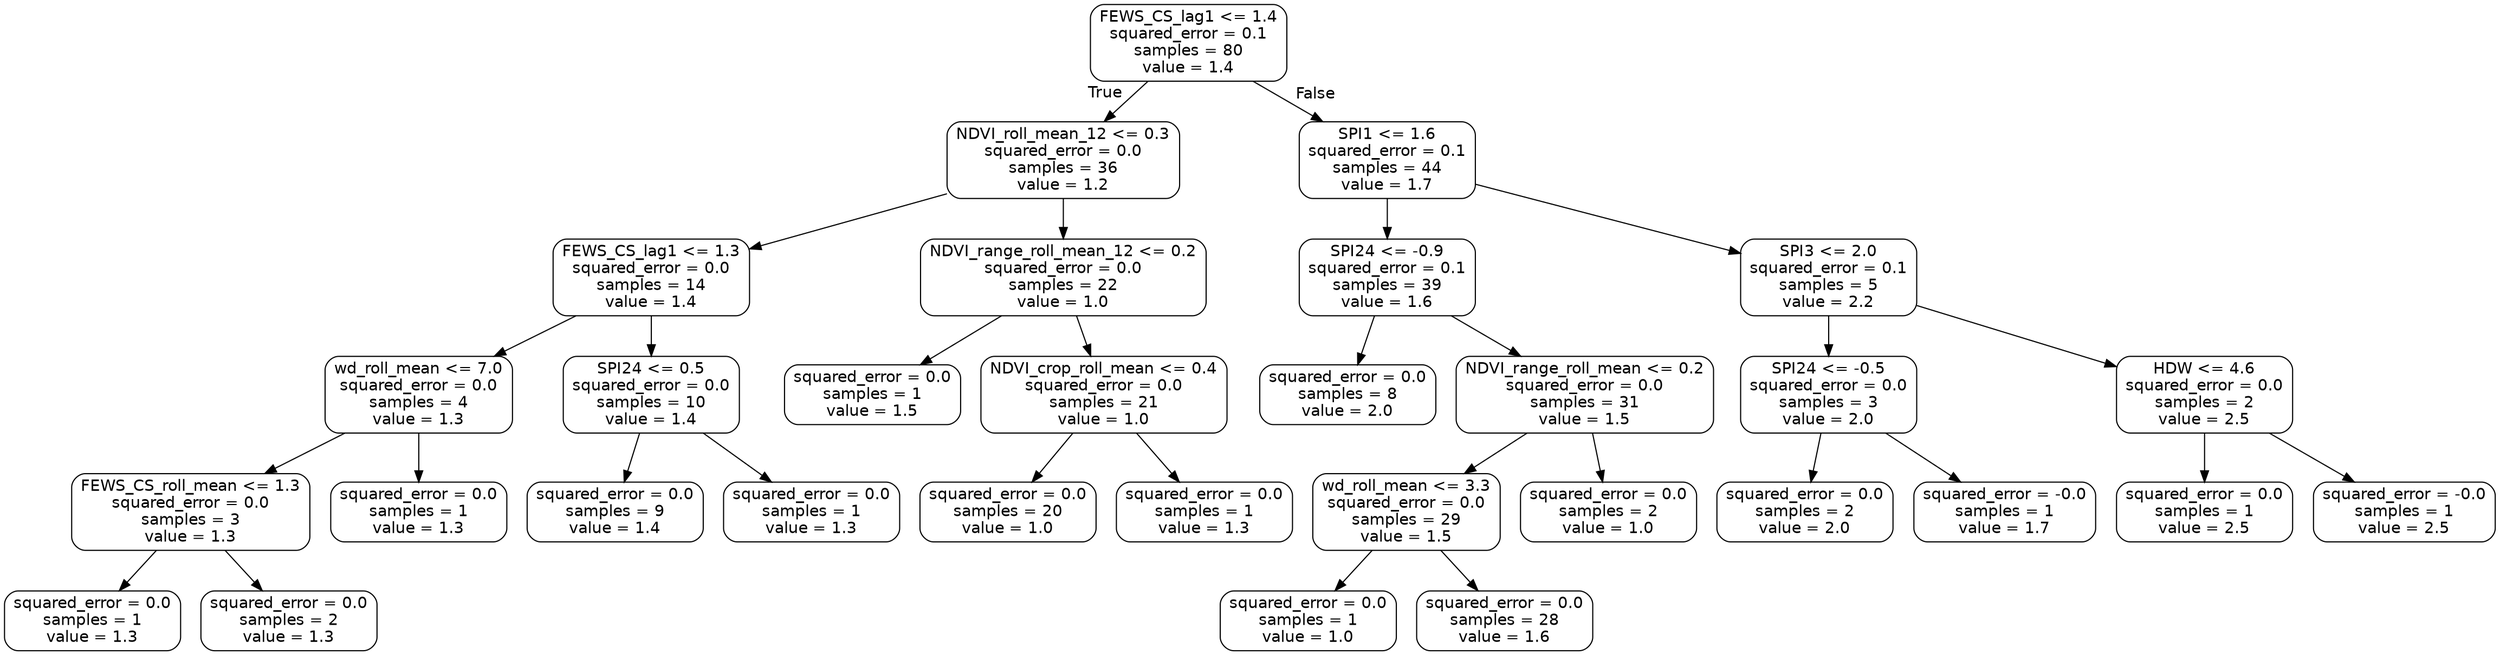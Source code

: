 digraph Tree {
node [shape=box, style="rounded", color="black", fontname="helvetica"] ;
edge [fontname="helvetica"] ;
0 [label="FEWS_CS_lag1 <= 1.4\nsquared_error = 0.1\nsamples = 80\nvalue = 1.4"] ;
1 [label="NDVI_roll_mean_12 <= 0.3\nsquared_error = 0.0\nsamples = 36\nvalue = 1.2"] ;
0 -> 1 [labeldistance=2.5, labelangle=45, headlabel="True"] ;
2 [label="FEWS_CS_lag1 <= 1.3\nsquared_error = 0.0\nsamples = 14\nvalue = 1.4"] ;
1 -> 2 ;
3 [label="wd_roll_mean <= 7.0\nsquared_error = 0.0\nsamples = 4\nvalue = 1.3"] ;
2 -> 3 ;
4 [label="FEWS_CS_roll_mean <= 1.3\nsquared_error = 0.0\nsamples = 3\nvalue = 1.3"] ;
3 -> 4 ;
5 [label="squared_error = 0.0\nsamples = 1\nvalue = 1.3"] ;
4 -> 5 ;
6 [label="squared_error = 0.0\nsamples = 2\nvalue = 1.3"] ;
4 -> 6 ;
7 [label="squared_error = 0.0\nsamples = 1\nvalue = 1.3"] ;
3 -> 7 ;
8 [label="SPI24 <= 0.5\nsquared_error = 0.0\nsamples = 10\nvalue = 1.4"] ;
2 -> 8 ;
9 [label="squared_error = 0.0\nsamples = 9\nvalue = 1.4"] ;
8 -> 9 ;
10 [label="squared_error = 0.0\nsamples = 1\nvalue = 1.3"] ;
8 -> 10 ;
11 [label="NDVI_range_roll_mean_12 <= 0.2\nsquared_error = 0.0\nsamples = 22\nvalue = 1.0"] ;
1 -> 11 ;
12 [label="squared_error = 0.0\nsamples = 1\nvalue = 1.5"] ;
11 -> 12 ;
13 [label="NDVI_crop_roll_mean <= 0.4\nsquared_error = 0.0\nsamples = 21\nvalue = 1.0"] ;
11 -> 13 ;
14 [label="squared_error = 0.0\nsamples = 20\nvalue = 1.0"] ;
13 -> 14 ;
15 [label="squared_error = 0.0\nsamples = 1\nvalue = 1.3"] ;
13 -> 15 ;
16 [label="SPI1 <= 1.6\nsquared_error = 0.1\nsamples = 44\nvalue = 1.7"] ;
0 -> 16 [labeldistance=2.5, labelangle=-45, headlabel="False"] ;
17 [label="SPI24 <= -0.9\nsquared_error = 0.1\nsamples = 39\nvalue = 1.6"] ;
16 -> 17 ;
18 [label="squared_error = 0.0\nsamples = 8\nvalue = 2.0"] ;
17 -> 18 ;
19 [label="NDVI_range_roll_mean <= 0.2\nsquared_error = 0.0\nsamples = 31\nvalue = 1.5"] ;
17 -> 19 ;
20 [label="wd_roll_mean <= 3.3\nsquared_error = 0.0\nsamples = 29\nvalue = 1.5"] ;
19 -> 20 ;
21 [label="squared_error = 0.0\nsamples = 1\nvalue = 1.0"] ;
20 -> 21 ;
22 [label="squared_error = 0.0\nsamples = 28\nvalue = 1.6"] ;
20 -> 22 ;
23 [label="squared_error = 0.0\nsamples = 2\nvalue = 1.0"] ;
19 -> 23 ;
24 [label="SPI3 <= 2.0\nsquared_error = 0.1\nsamples = 5\nvalue = 2.2"] ;
16 -> 24 ;
25 [label="SPI24 <= -0.5\nsquared_error = 0.0\nsamples = 3\nvalue = 2.0"] ;
24 -> 25 ;
26 [label="squared_error = 0.0\nsamples = 2\nvalue = 2.0"] ;
25 -> 26 ;
27 [label="squared_error = -0.0\nsamples = 1\nvalue = 1.7"] ;
25 -> 27 ;
28 [label="HDW <= 4.6\nsquared_error = 0.0\nsamples = 2\nvalue = 2.5"] ;
24 -> 28 ;
29 [label="squared_error = 0.0\nsamples = 1\nvalue = 2.5"] ;
28 -> 29 ;
30 [label="squared_error = -0.0\nsamples = 1\nvalue = 2.5"] ;
28 -> 30 ;
}